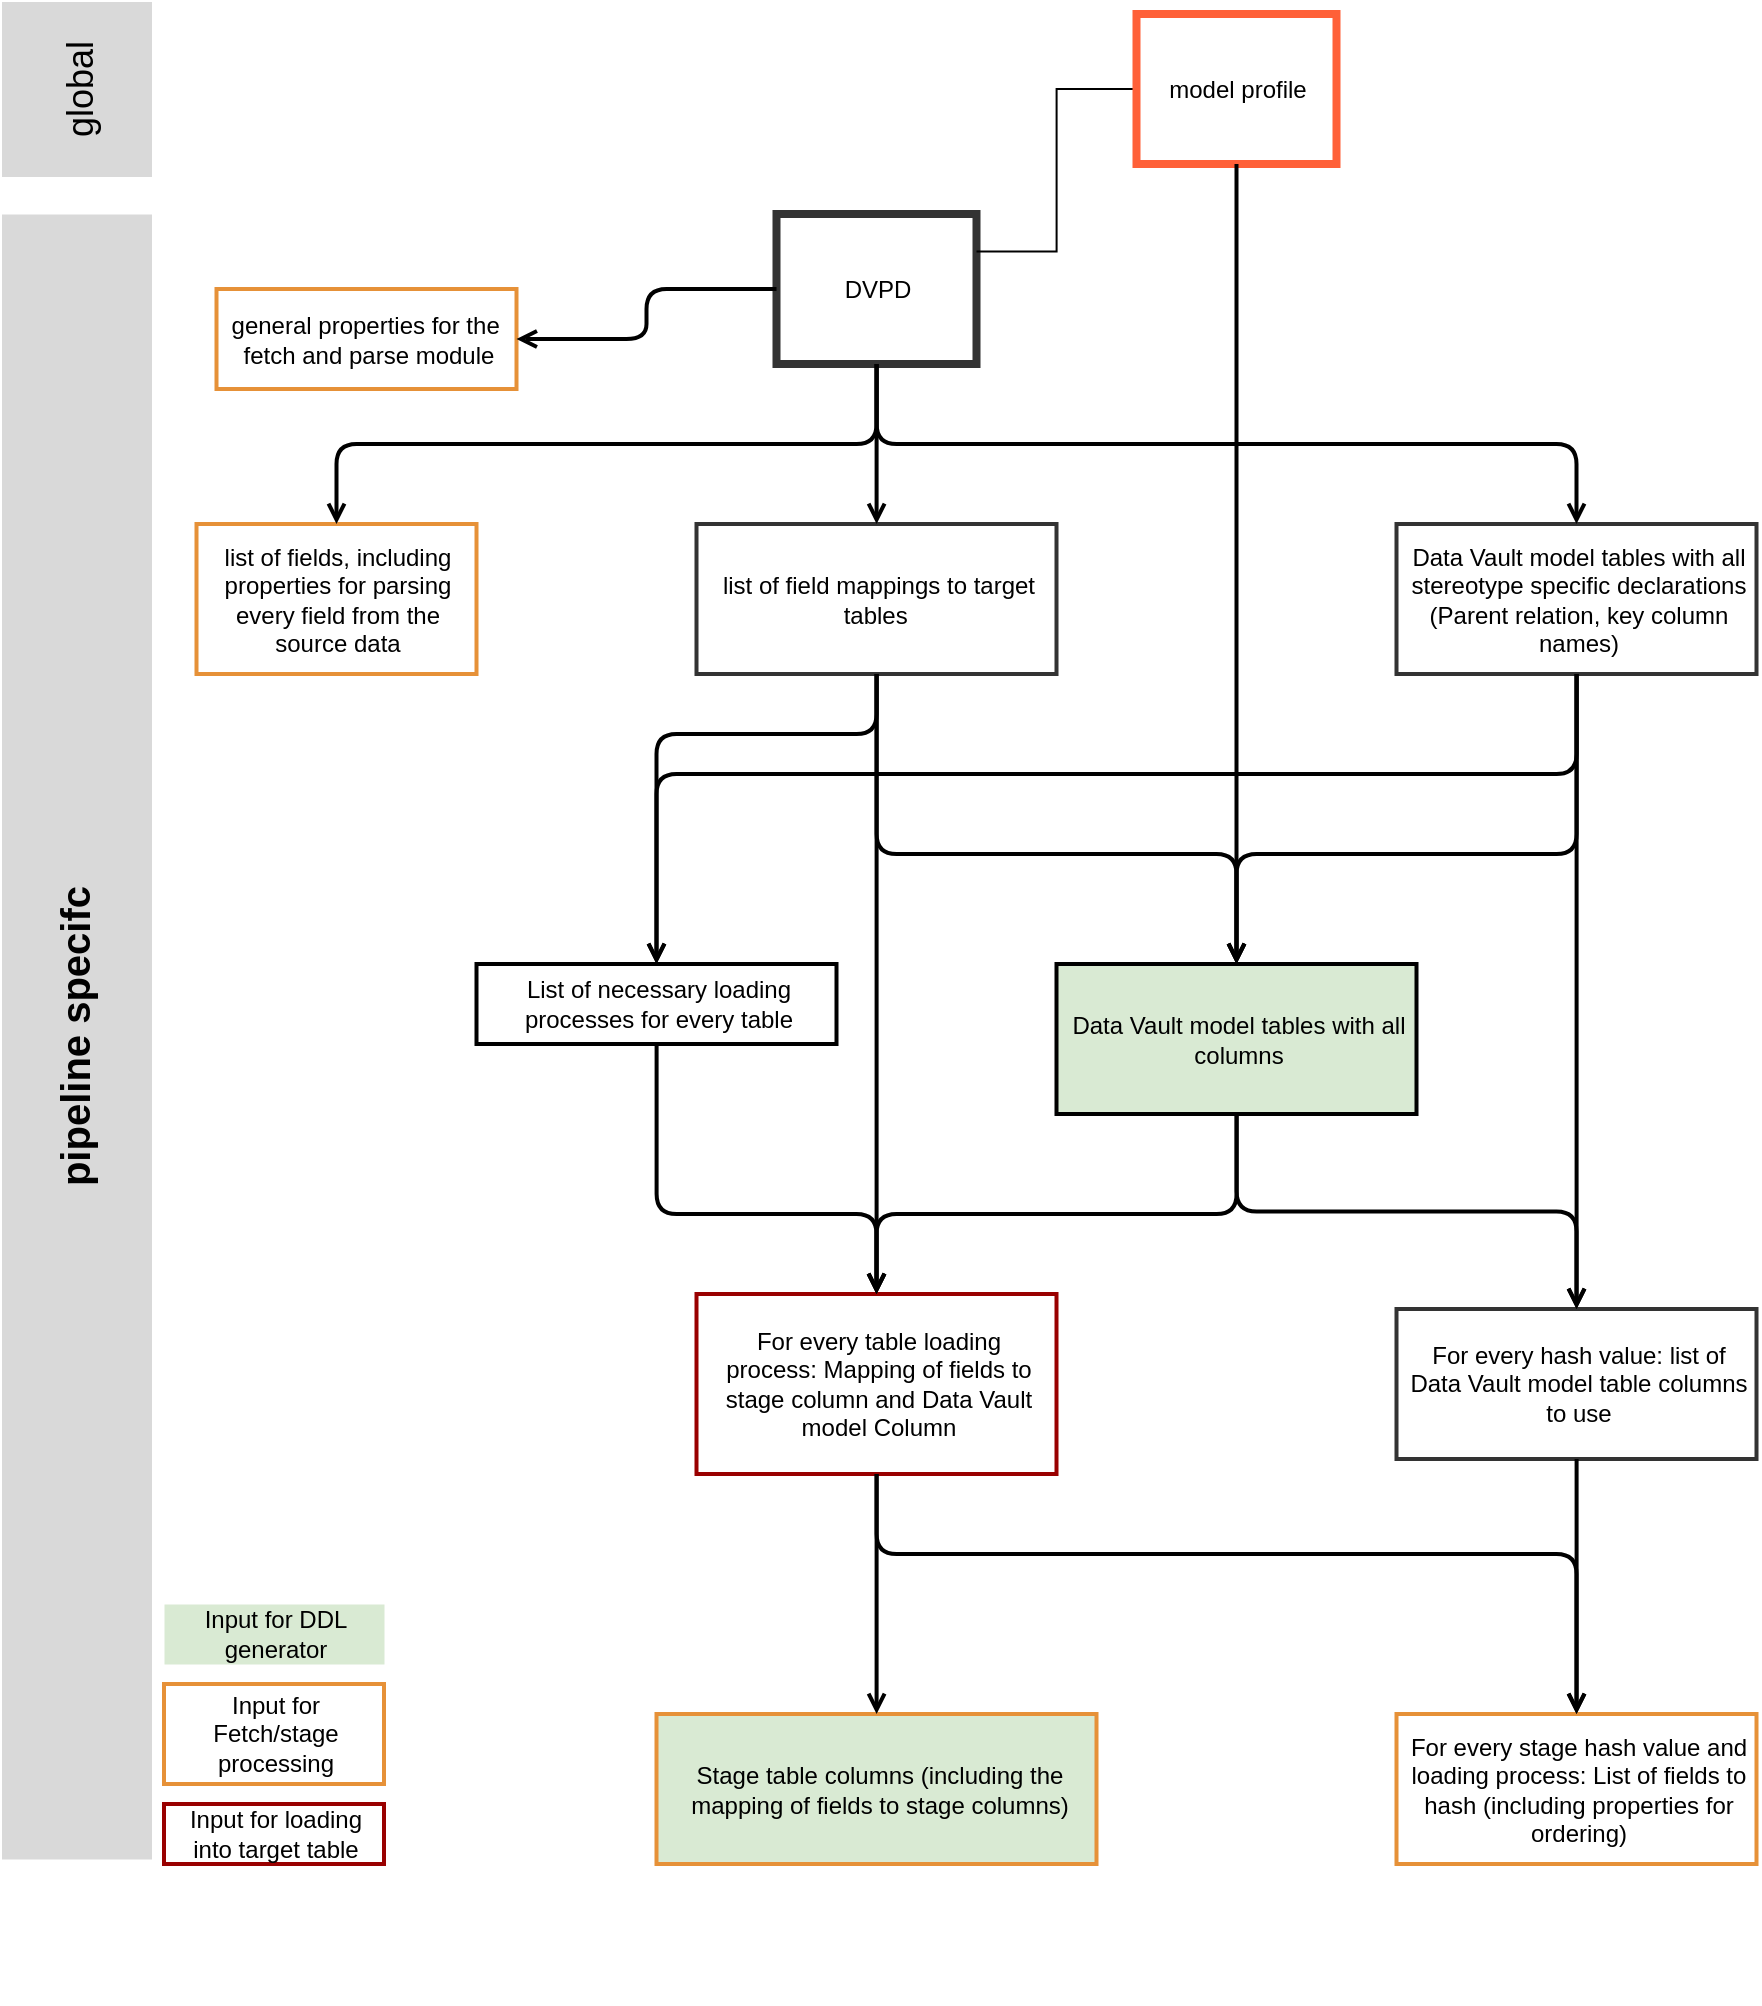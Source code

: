 <mxfile version="20.0.1" type="device"><diagram id="vNLIBaDfy6V9ff-0SzCh" name="Seite-1"><mxGraphModel dx="1360" dy="777" grid="1" gridSize="10" guides="1" tooltips="1" connect="1" arrows="1" fold="1" page="1" pageScale="1" pageWidth="827" pageHeight="1169" background="#FFFFFF" math="0" shadow="0"><root><mxCell id="0"/><mxCell id="2" value="Layer 0" parent="0"/><mxCell id="3" value="&lt;div style=&quot;width: 93.0px;height:auto;word-break: break-word;&quot;&gt;&lt;div align=&quot;center&quot;&gt;&lt;span style=&quot;font-family: Arial; font-size: 12px; text-decoration: none; line-height: 0;&quot;&gt;&lt;span style=&quot;text-decoration: none; line-height: 14px;&quot; class=&quot;&quot;&gt;DVPD&lt;/span&gt;&lt;/span&gt;&lt;/div&gt;&lt;/div&gt;" style="shape=rect;shadow=0;strokeWidth=4;fillColor=#FFFFFF;strokeColor=#333333;opacity=100.0;html=1;nl2Br=0;verticalAlign=middle;align=center;spacingLeft=2.0;spacingRight=0;whiteSpace=wrap;gliffyId=0;" parent="2" vertex="1"><mxGeometry x="416.25" y="160" width="100" height="75" as="geometry"/></mxCell><mxCell id="4" value="&lt;div style=&quot;width: 169.8px;height:auto;word-break: break-word;&quot;&gt;&lt;div align=&quot;center&quot;&gt;&lt;font face=&quot;Arial&quot;&gt;list of field mappings to target tables&amp;nbsp;&lt;/font&gt;&lt;/div&gt;&lt;/div&gt;" style="shape=rect;shadow=0;strokeWidth=2;fillColor=#FFFFFF;strokeColor=#333333;opacity=100.0;html=1;nl2Br=0;verticalAlign=middle;align=center;spacingLeft=3.6;spacingRight=0;whiteSpace=wrap;gliffyId=5;" parent="2" vertex="1"><mxGeometry x="376.25" y="315" width="180" height="75" as="geometry"/></mxCell><mxCell id="5" value="&lt;div style=&quot;width: 131.4px;height:auto;word-break: break-word;&quot;&gt;&lt;div align=&quot;center&quot;&gt;&lt;span style=&quot;font-family: Arial; font-size: 12px; line-height: 14px;&quot;&gt;list of fields, including properties for parsing every field from the source data&lt;/span&gt;&lt;/div&gt;&lt;/div&gt;" style="shape=rect;shadow=0;strokeWidth=2;fillColor=#FFFFFF;strokeColor=#e69138;opacity=100.0;html=1;nl2Br=0;verticalAlign=middle;align=center;spacingLeft=2.8;spacingRight=0;whiteSpace=wrap;gliffyId=62;" parent="2" vertex="1"><mxGeometry x="126.25" y="315" width="140" height="75" as="geometry"/></mxCell><mxCell id="6" value="&lt;div style=&quot;width: 141.0px;height:auto;word-break: break-word;&quot;&gt;&lt;div align=&quot;center&quot;&gt;&lt;span style=&quot;font-family: Arial; font-size: 12px; line-height: 14px;&quot;&gt;general properties for the&amp;nbsp; fetch and parse module&lt;/span&gt;&lt;/div&gt;&lt;/div&gt;" style="shape=rect;shadow=0;strokeWidth=2;fillColor=#FFFFFF;strokeColor=#e69138;opacity=100.0;html=1;nl2Br=0;verticalAlign=middle;align=center;spacingLeft=3.0;spacingRight=0;whiteSpace=wrap;gliffyId=67;" parent="2" vertex="1"><mxGeometry x="136.25" y="197.5" width="150" height="50" as="geometry"/></mxCell><mxCell id="7" value="&lt;div style=&quot;width: 169.8px;height:auto;word-break: break-word;&quot;&gt;&lt;div align=&quot;center&quot;&gt;&lt;font face=&quot;Arial&quot;&gt;Data Vault model tables with all stereotype specific declarations (Parent relation, key column names)&lt;/font&gt;&lt;/div&gt;&lt;/div&gt;" style="shape=rect;shadow=0;strokeWidth=2;fillColor=#FFFFFF;strokeColor=#333333;opacity=100.0;html=1;nl2Br=0;verticalAlign=middle;align=center;spacingLeft=3.6;spacingRight=0;whiteSpace=wrap;gliffyId=7;" parent="2" vertex="1"><mxGeometry x="726.25" y="315" width="180" height="75" as="geometry"/></mxCell><mxCell id="8" value="&lt;div style=&quot;width: 169.8px;height:auto;word-break: break-word;&quot;&gt;&lt;div align=&quot;center&quot;&gt;&lt;font face=&quot;Arial&quot;&gt;Data Vault model tables with all columns&lt;/font&gt;&lt;/div&gt;&lt;/div&gt;" style="shape=rect;shadow=0;strokeWidth=2;fillColor=#d9ead3;strokeColor=#000000;opacity=100.0;html=1;nl2Br=0;verticalAlign=middle;align=center;spacingLeft=3.6;spacingRight=0;whiteSpace=wrap;gliffyId=13;" parent="2" vertex="1"><mxGeometry x="556.25" y="535" width="180" height="75" as="geometry"/></mxCell><mxCell id="9" value="&lt;div style=&quot;width: 102.6px;height:auto;word-break: break-word;&quot;&gt;&lt;div align=&quot;center&quot;&gt;&lt;span style=&quot;font-family: Arial; font-size: 12px; line-height: 14px;&quot;&gt;Input for DDL generator&lt;span style=&quot;text-decoration: none; line-height: normal;&quot;&gt;&lt;br&gt;&lt;/span&gt;&lt;/span&gt;&lt;/div&gt;&lt;/div&gt;" style="shape=rect;shadow=0;strokeWidth=0;strokeColor=none;fillColor=#d9ead3;opacity=100.0;html=1;nl2Br=0;verticalAlign=middle;align=center;spacingLeft=2.2;spacingRight=0;whiteSpace=wrap;gliffyId=51;" parent="2" vertex="1"><mxGeometry x="110" y="855" width="110" height="30" as="geometry"/></mxCell><mxCell id="10" value="&lt;div style=&quot;width: 102.6px;height:auto;word-break: break-word;&quot;&gt;&lt;div align=&quot;center&quot;&gt;&lt;span style=&quot;font-family: Arial; font-size: 12px; line-height: 14px;&quot;&gt;Input for Fetch/stage processing&lt;span style=&quot;text-decoration: none; line-height: normal;&quot;&gt;&lt;br&gt;&lt;/span&gt;&lt;/span&gt;&lt;/div&gt;&lt;/div&gt;" style="shape=rect;shadow=0;strokeWidth=2;fillColor=#FFFFFF;strokeColor=#e69138;opacity=100.0;html=1;nl2Br=0;verticalAlign=middle;align=center;spacingLeft=2.2;spacingRight=0;whiteSpace=wrap;gliffyId=53;" parent="2" vertex="1"><mxGeometry x="110" y="895" width="110" height="50" as="geometry"/></mxCell><mxCell id="11" value="&lt;div style=&quot;width: 966.6px;height:auto;word-break: break-word;&quot;&gt;&lt;div align=&quot;center&quot;&gt;&lt;span style=&quot;font-family: Arial; font-size: 20px; text-decoration: none; font-weight: bold; line-height: 0;&quot;&gt;&lt;span style=&quot;text-decoration: none; line-height: 22.75px;&quot;&gt;pipeline specifc&lt;/span&gt;&lt;/span&gt;&lt;/div&gt;&lt;/div&gt;" style="shape=rect;shadow=0;strokeWidth=0;strokeColor=none;fillColor=#d9d9d9;opacity=100.0;rotation=270.0;html=1;nl2Br=0;verticalAlign=middle;align=center;spacingLeft=0;spacingRight=0;whiteSpace=wrap;gliffyId=65;" parent="2" vertex="1"><mxGeometry x="-345" y="533.75" width="822.5" height="75" as="geometry"/></mxCell><mxCell id="12" value="&lt;div style=&quot;width: 102.6px;height:auto;word-break: break-word;&quot;&gt;&lt;div align=&quot;center&quot;&gt;&lt;span style=&quot;font-family: Arial; font-size: 12px; line-height: 14px;&quot;&gt;Input for loading into target table&lt;span style=&quot;text-decoration: none; line-height: normal;&quot;&gt;&lt;br&gt;&lt;/span&gt;&lt;/span&gt;&lt;/div&gt;&lt;/div&gt;" style="shape=rect;shadow=0;strokeWidth=2;fillColor=#FFFFFF;strokeColor=#990000;opacity=100.0;html=1;nl2Br=0;verticalAlign=middle;align=center;spacingLeft=2.2;spacingRight=0;whiteSpace=wrap;gliffyId=57;" parent="2" vertex="1"><mxGeometry x="110" y="955" width="110" height="30" as="geometry"/></mxCell><mxCell id="13" value="&lt;div style=&quot;width: 169.8px;height:auto;word-break: break-word;&quot;&gt;&lt;div align=&quot;center&quot;&gt;&lt;span style=&quot;font-family: Arial; font-size: 12px; text-decoration: none; line-height: 0;&quot;&gt;&lt;span style=&quot;text-decoration: none; line-height: 14px;&quot;&gt;For every hash value: list of Data Vault model table columns to use&lt;/span&gt;&lt;/span&gt;&lt;/div&gt;&lt;/div&gt;" style="shape=rect;shadow=0;strokeWidth=2;fillColor=#FFFFFF;strokeColor=#333333;opacity=100.0;html=1;nl2Br=0;verticalAlign=middle;align=center;spacingLeft=3.6;spacingRight=0;whiteSpace=wrap;gliffyId=17;" parent="2" vertex="1"><mxGeometry x="726.25" y="707.5" width="180" height="75" as="geometry"/></mxCell><mxCell id="14" value="&lt;div style=&quot;width: 169.8px;height:auto;word-break: break-word;&quot;&gt;&lt;div align=&quot;center&quot;&gt;&lt;span style=&quot;font-family: Arial; font-size: 12px; text-decoration: none; line-height: 0;&quot;&gt;&lt;span style=&quot;text-decoration: none; line-height: 14px;&quot;&gt;List of necessary loading processes for every table&lt;/span&gt;&lt;/span&gt;&lt;/div&gt;&lt;/div&gt;" style="shape=rect;shadow=0;strokeWidth=2;fillColor=#FFFFFF;strokeColor=#000000;opacity=100.0;html=1;nl2Br=0;verticalAlign=middle;align=center;spacingLeft=3.6;spacingRight=0;whiteSpace=wrap;gliffyId=24;" parent="2" vertex="1"><mxGeometry x="266.25" y="535" width="180" height="40" as="geometry"/></mxCell><mxCell id="15" value="&lt;div style=&quot;width: 169.8px;height:auto;word-break: break-word;&quot;&gt;&lt;div align=&quot;center&quot;&gt;&lt;span style=&quot;font-family: Arial; font-size: 12px; text-decoration: none; line-height: 0;&quot;&gt;&lt;span style=&quot;text-decoration: none; line-height: 14px;&quot;&gt;For every table loading process: Mapping of fields to stage column and Data Vault model Column&lt;/span&gt;&lt;/span&gt;&lt;/div&gt;&lt;/div&gt;" style="shape=rect;shadow=0;strokeWidth=2;fillColor=#FFFFFF;strokeColor=#990000;opacity=100.0;html=1;nl2Br=0;verticalAlign=middle;align=center;spacingLeft=3.6;spacingRight=0;whiteSpace=wrap;gliffyId=31;" parent="2" vertex="1"><mxGeometry x="376.25" y="700" width="180" height="90" as="geometry"/></mxCell><mxCell id="16" value="&lt;div style=&quot;width: 208.2px;height:auto;word-break: break-word;&quot;&gt;&lt;div align=&quot;center&quot;&gt;&lt;span style=&quot;font-family: Arial; font-size: 12px; line-height: 14px;&quot;&gt;Stage table columns (including the mapping of fields to stage columns)&lt;/span&gt;&lt;/div&gt;&lt;/div&gt;" style="shape=rect;shadow=0;strokeWidth=2;fillColor=#d9ead3;strokeColor=#e69138;opacity=100.0;html=1;nl2Br=0;verticalAlign=middle;align=center;spacingLeft=4.4;spacingRight=0;whiteSpace=wrap;gliffyId=44;" parent="2" vertex="1"><mxGeometry x="356.25" y="910" width="220" height="75" as="geometry"/></mxCell><mxCell id="17" value="&lt;div style=&quot;width: 169.8px;height:auto;word-break: break-word;&quot;&gt;&lt;div align=&quot;center&quot;&gt;&lt;font face=&quot;Arial&quot;&gt;For every stage hash value and loading process: List of fields to hash (including properties for ordering)&lt;/font&gt;&lt;/div&gt;&lt;/div&gt;" style="shape=rect;shadow=0;strokeWidth=2;fillColor=#FFFFFF;strokeColor=#e69138;opacity=100.0;html=1;nl2Br=0;verticalAlign=middle;align=center;spacingLeft=3.6;spacingRight=0;whiteSpace=wrap;gliffyId=48;" parent="2" vertex="1"><mxGeometry x="726.25" y="910" width="180" height="75" as="geometry"/></mxCell><mxCell id="18" style="shape=filledEdge;strokeWidth=2;strokeColor=#000000;fillColor=none;startArrow=none;startFill=0;startSize=6;endArrow=open;endFill=0;endSize=6;rounded=1;gliffyId=11;edgeStyle=orthogonalEdgeStyle;" parent="2" source="3" target="7" edge="1"><mxGeometry width="5" height="192" relative="1" as="geometry"><Array as="points"><mxPoint x="466.25" y="235"/><mxPoint x="466.25" y="275"/><mxPoint x="816.25" y="275"/><mxPoint x="816.25" y="315"/></Array></mxGeometry></mxCell><mxCell id="19" style="shape=filledEdge;strokeWidth=2;strokeColor=#000000;fillColor=none;startArrow=none;startFill=0;startSize=6;endArrow=open;endFill=0;endSize=6;rounded=1;gliffyId=12;edgeStyle=orthogonalEdgeStyle;" parent="2" source="3" target="4" edge="1"><mxGeometry width="5" height="192" relative="1" as="geometry"><Array as="points"><mxPoint x="466.25" y="235"/><mxPoint x="466.25" y="261.667"/><mxPoint x="466.25" y="288.333"/><mxPoint x="466.25" y="315"/></Array></mxGeometry></mxCell><mxCell id="20" style="shape=filledEdge;strokeWidth=2;strokeColor=#000000;fillColor=none;startArrow=none;startFill=0;startSize=6;endArrow=open;endFill=0;endSize=6;rounded=1;gliffyId=64;edgeStyle=orthogonalEdgeStyle;" parent="2" source="3" target="5" edge="1"><mxGeometry width="5" height="192" relative="1" as="geometry"><Array as="points"><mxPoint x="466.25" y="235"/><mxPoint x="466.25" y="275"/><mxPoint x="196.25" y="275"/><mxPoint x="196.25" y="315"/></Array></mxGeometry></mxCell><mxCell id="21" style="shape=filledEdge;strokeWidth=2;strokeColor=#000000;fillColor=none;startArrow=none;startFill=0;startSize=6;endArrow=open;endFill=0;endSize=6;rounded=1;gliffyId=69;edgeStyle=orthogonalEdgeStyle;" parent="2" source="3" target="6" edge="1"><mxGeometry width="5" height="192" relative="1" as="geometry"><Array as="points"><mxPoint x="416.25" y="197.5"/><mxPoint x="351.25" y="197.5"/><mxPoint x="351.25" y="222.5"/><mxPoint x="286.25" y="222.5"/></Array></mxGeometry></mxCell><mxCell id="22" style="shape=filledEdge;strokeWidth=2;strokeColor=#000000;fillColor=none;startArrow=none;startFill=0;startSize=6;endArrow=open;endFill=0;endSize=6;rounded=1;gliffyId=15;edgeStyle=orthogonalEdgeStyle;" parent="2" source="7" target="8" edge="1"><mxGeometry width="5" height="192" relative="1" as="geometry"><Array as="points"><mxPoint x="816.25" y="390"/><mxPoint x="816.25" y="480"/><mxPoint x="646.25" y="480"/><mxPoint x="646.25" y="535"/></Array></mxGeometry></mxCell><mxCell id="23" style="shape=filledEdge;strokeWidth=2;strokeColor=#000000;fillColor=none;startArrow=none;startFill=0;startSize=6;endArrow=open;endFill=0;endSize=6;rounded=1;gliffyId=16;edgeStyle=orthogonalEdgeStyle;" parent="2" source="4" target="8" edge="1"><mxGeometry width="5" height="192" relative="1" as="geometry"><Array as="points"><mxPoint x="466.25" y="390"/><mxPoint x="466.25" y="480"/><mxPoint x="646.25" y="480"/><mxPoint x="646.25" y="535"/></Array></mxGeometry></mxCell><mxCell id="24" style="shape=filledEdge;strokeWidth=2;strokeColor=#000000;fillColor=none;startArrow=none;startFill=0;startSize=6;endArrow=open;endFill=0;endSize=6;rounded=1;gliffyId=19;edgeStyle=orthogonalEdgeStyle;" parent="2" source="8" target="13" edge="1"><mxGeometry width="5" height="192" relative="1" as="geometry"><Array as="points"><mxPoint x="646.25" y="610"/><mxPoint x="646.25" y="658.75"/><mxPoint x="816.25" y="658.75"/><mxPoint x="816.25" y="707.5"/></Array></mxGeometry></mxCell><mxCell id="25" style="shape=filledEdge;strokeWidth=2;strokeColor=#000000;fillColor=none;startArrow=none;startFill=0;startSize=6;endArrow=open;endFill=0;endSize=6;rounded=1;gliffyId=20;edgeStyle=orthogonalEdgeStyle;" parent="2" source="7" target="13" edge="1"><mxGeometry width="5" height="192" relative="1" as="geometry"><Array as="points"><mxPoint x="816.25" y="390"/><mxPoint x="816.25" y="495.833"/><mxPoint x="816.25" y="601.667"/><mxPoint x="816.25" y="707.5"/></Array></mxGeometry></mxCell><mxCell id="26" style="shape=filledEdge;strokeWidth=2;strokeColor=#000000;fillColor=none;startArrow=none;startFill=0;startSize=6;endArrow=open;endFill=0;endSize=6;rounded=1;gliffyId=27;edgeStyle=orthogonalEdgeStyle;" parent="2" source="4" target="14" edge="1"><mxGeometry width="5" height="192" relative="1" as="geometry"><Array as="points"><mxPoint x="466.25" y="390"/><mxPoint x="466.25" y="420"/><mxPoint x="356.25" y="420"/><mxPoint x="356.25" y="535"/></Array></mxGeometry></mxCell><mxCell id="27" style="shape=filledEdge;strokeWidth=2;strokeColor=#000000;fillColor=none;startArrow=none;startFill=0;startSize=6;endArrow=open;endFill=0;endSize=6;rounded=1;gliffyId=29;edgeStyle=orthogonalEdgeStyle;" parent="2" source="7" target="14" edge="1"><mxGeometry width="5" height="192" relative="1" as="geometry"><Array as="points"><mxPoint x="816.25" y="390"/><mxPoint x="816.25" y="440"/><mxPoint x="356.25" y="440"/><mxPoint x="356.25" y="535"/></Array></mxGeometry></mxCell><mxCell id="28" style="shape=filledEdge;strokeWidth=2;strokeColor=#000000;fillColor=none;startArrow=none;startFill=0;startSize=6;endArrow=open;endFill=0;endSize=6;rounded=1;gliffyId=33;edgeStyle=orthogonalEdgeStyle;" parent="2" source="14" target="15" edge="1"><mxGeometry width="5" height="192" relative="1" as="geometry"><Array as="points"><mxPoint x="356.25" y="575"/><mxPoint x="356.25" y="660"/><mxPoint x="466.25" y="660"/><mxPoint x="466.25" y="700"/></Array></mxGeometry></mxCell><mxCell id="29" style="shape=filledEdge;strokeWidth=2;strokeColor=#000000;fillColor=none;startArrow=none;startFill=0;startSize=6;endArrow=open;endFill=0;endSize=6;rounded=1;gliffyId=35;edgeStyle=orthogonalEdgeStyle;" parent="2" source="4" target="15" edge="1"><mxGeometry width="5" height="192" relative="1" as="geometry"><Array as="points"><mxPoint x="466.25" y="390"/><mxPoint x="466.25" y="493.347"/><mxPoint x="466.25" y="596.694"/><mxPoint x="466.25" y="700.04"/></Array></mxGeometry></mxCell><mxCell id="30" style="shape=filledEdge;strokeWidth=2;strokeColor=#000000;fillColor=none;startArrow=none;startFill=0;startSize=6;endArrow=open;endFill=0;endSize=6;rounded=1;gliffyId=37;edgeStyle=orthogonalEdgeStyle;" parent="2" source="8" target="15" edge="1"><mxGeometry width="5" height="192" relative="1" as="geometry"><Array as="points"><mxPoint x="646.25" y="610"/><mxPoint x="646.25" y="660"/><mxPoint x="466.25" y="660"/><mxPoint x="466.25" y="700"/></Array></mxGeometry></mxCell><mxCell id="31" style="shape=filledEdge;strokeWidth=2;strokeColor=#000000;fillColor=none;startArrow=none;startFill=0;startSize=6;endArrow=open;endFill=0;endSize=6;rounded=1;gliffyId=46;edgeStyle=orthogonalEdgeStyle;" parent="2" source="15" target="16" edge="1"><mxGeometry width="5" height="192" relative="1" as="geometry"><Array as="points"><mxPoint x="466.25" y="790"/><mxPoint x="466.25" y="830"/><mxPoint x="466.25" y="870"/><mxPoint x="466.25" y="910"/></Array></mxGeometry></mxCell><mxCell id="32" style="shape=filledEdge;strokeWidth=2;strokeColor=#000000;fillColor=none;startArrow=none;startFill=0;startSize=6;endArrow=open;endFill=0;endSize=6;rounded=1;gliffyId=47;edgeStyle=orthogonalEdgeStyle;" parent="2" source="13" target="17" edge="1"><mxGeometry width="5" height="192" relative="1" as="geometry"><Array as="points"><mxPoint x="816.25" y="782.5"/><mxPoint x="816.25" y="825"/><mxPoint x="816.25" y="867.5"/><mxPoint x="816.25" y="910"/></Array></mxGeometry></mxCell><mxCell id="33" style="shape=filledEdge;strokeWidth=2;strokeColor=#000000;fillColor=none;startArrow=none;startFill=0;startSize=6;endArrow=open;endFill=0;endSize=6;rounded=1;gliffyId=50;edgeStyle=orthogonalEdgeStyle;" parent="2" source="15" target="17" edge="1"><mxGeometry width="5" height="192" relative="1" as="geometry"><Array as="points"><mxPoint x="466.25" y="790"/><mxPoint x="466.25" y="830"/><mxPoint x="816.25" y="830"/><mxPoint x="816.25" y="910"/></Array></mxGeometry></mxCell><mxCell id="NpN65zklDhgpVr-dGM9f-34" style="edgeStyle=orthogonalEdgeStyle;rounded=0;orthogonalLoop=1;jettySize=auto;html=1;entryX=1;entryY=0.25;entryDx=0;entryDy=0;endArrow=none;endFill=0;" parent="2" source="NpN65zklDhgpVr-dGM9f-33" target="3" edge="1"><mxGeometry relative="1" as="geometry"/></mxCell><mxCell id="NpN65zklDhgpVr-dGM9f-33" value="&lt;div style=&quot;width: 93.0px;height:auto;word-break: break-word;&quot;&gt;&lt;div align=&quot;center&quot;&gt;&lt;font face=&quot;Arial&quot;&gt;model profile&lt;/font&gt;&lt;/div&gt;&lt;/div&gt;" style="shape=rect;shadow=0;strokeWidth=4;fillColor=#FFFFFF;strokeColor=#FF6038;opacity=100.0;html=1;nl2Br=0;verticalAlign=middle;align=center;spacingLeft=2.0;spacingRight=0;whiteSpace=wrap;gliffyId=0;" parent="2" vertex="1"><mxGeometry x="596.25" y="60" width="100" height="75" as="geometry"/></mxCell><mxCell id="5ljOtFP8lKzOFH9_YUSK-33" style="shape=filledEdge;strokeWidth=2;strokeColor=#000000;fillColor=none;startArrow=none;startFill=0;startSize=6;endArrow=open;endFill=0;endSize=6;rounded=1;gliffyId=11;edgeStyle=orthogonalEdgeStyle;entryX=0.5;entryY=0;entryDx=0;entryDy=0;" parent="2" source="NpN65zklDhgpVr-dGM9f-33" target="8" edge="1"><mxGeometry width="5" height="192" relative="1" as="geometry"><mxPoint x="476.25" y="245" as="sourcePoint"/><mxPoint x="646.25" y="530" as="targetPoint"/></mxGeometry></mxCell><mxCell id="5ljOtFP8lKzOFH9_YUSK-35" value="global" style="shape=rect;shadow=0;strokeWidth=0;strokeColor=none;fillColor=#d9d9d9;opacity=100.0;rotation=270.0;nl2Br=0;verticalAlign=middle;align=center;spacingLeft=0;spacingRight=0;gliffyId=65;fontSize=18;labelPosition=center;verticalLabelPosition=middle;" parent="2" vertex="1"><mxGeometry x="22.5" y="60" width="87.5" height="75" as="geometry"/></mxCell></root></mxGraphModel></diagram></mxfile>